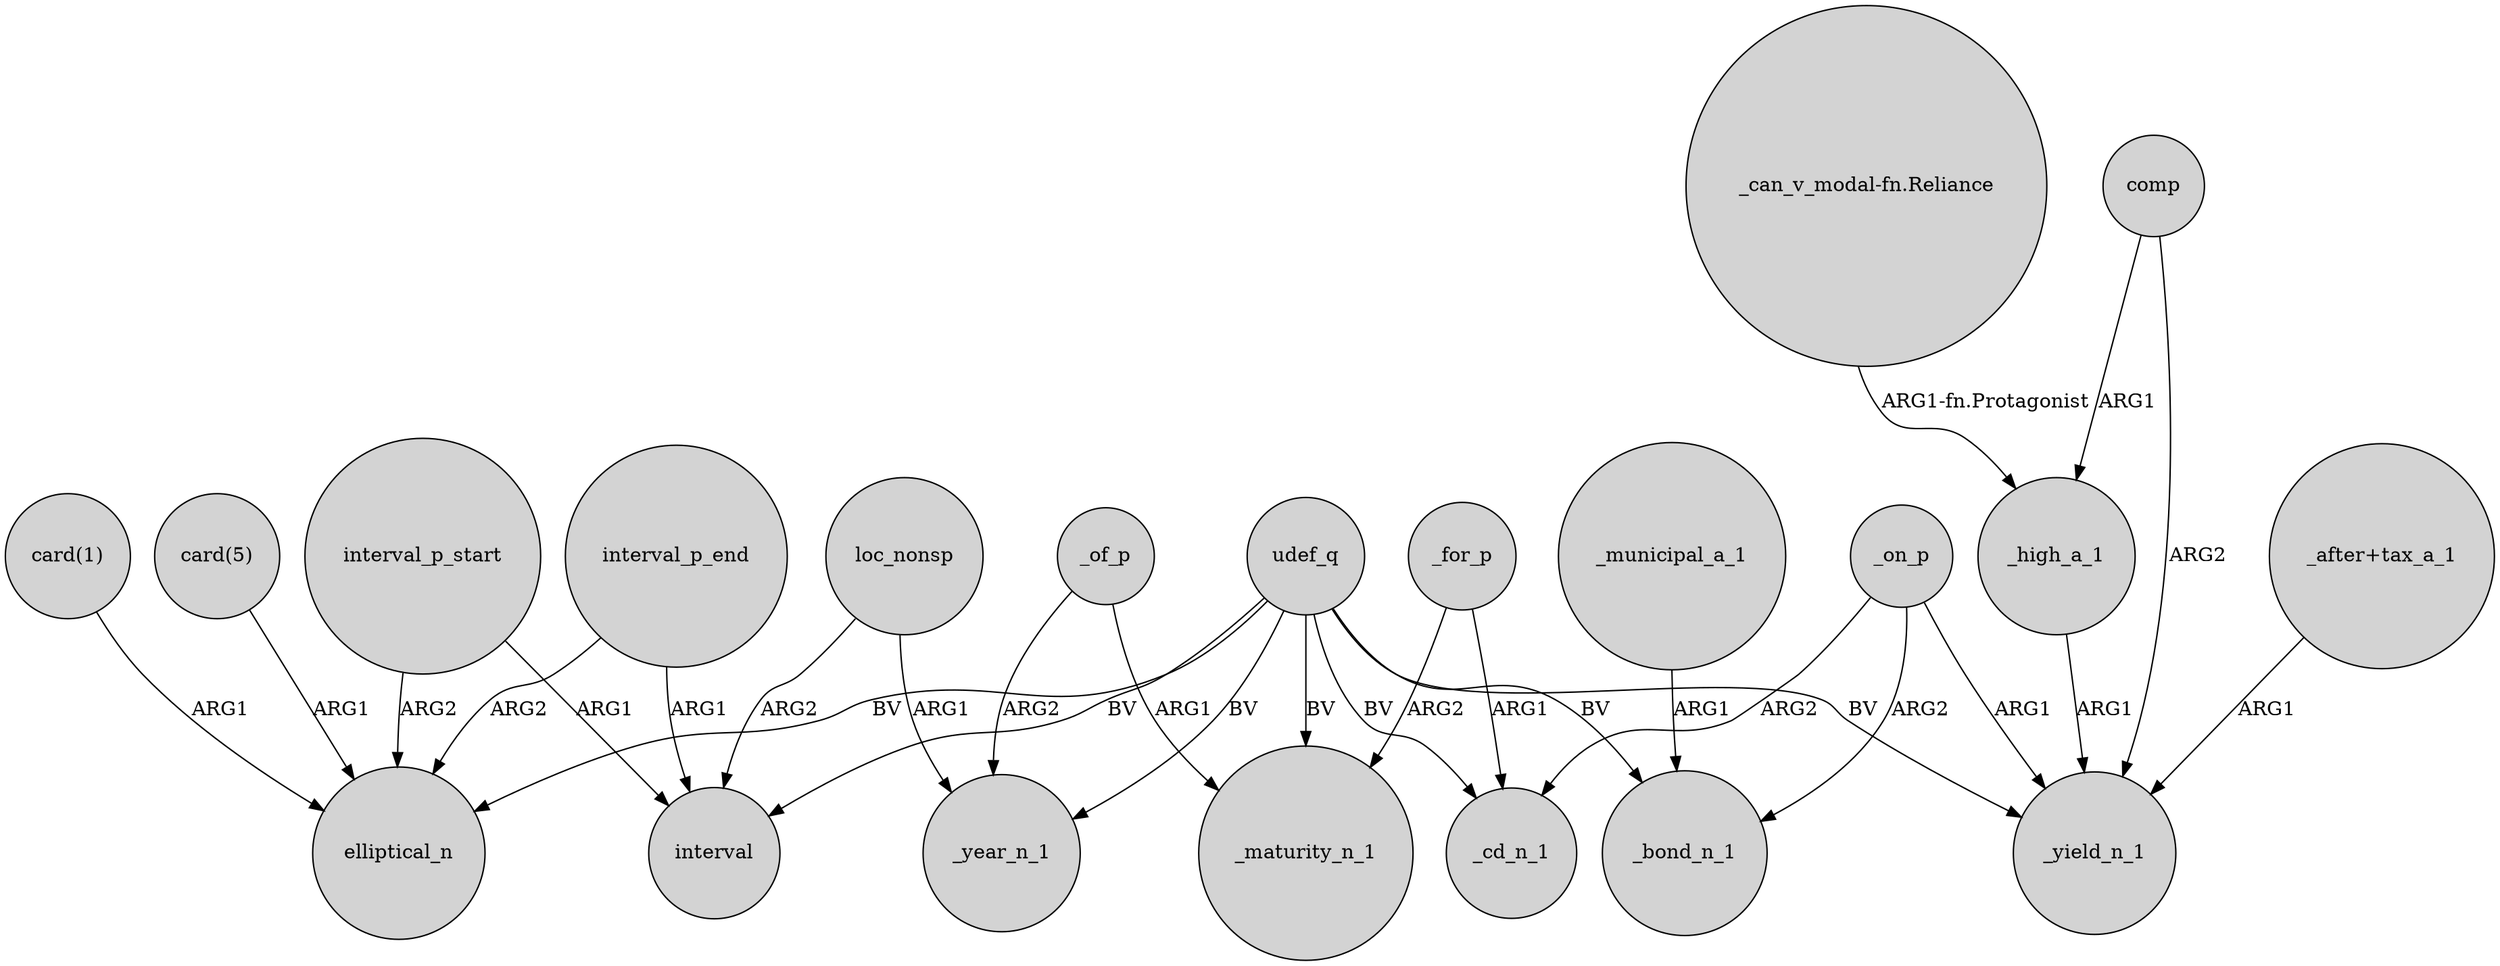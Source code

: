 digraph {
	node [shape=circle style=filled]
	loc_nonsp -> interval [label=ARG2]
	interval_p_end -> elliptical_n [label=ARG2]
	udef_q -> _bond_n_1 [label=BV]
	_of_p -> _maturity_n_1 [label=ARG1]
	_on_p -> _bond_n_1 [label=ARG2]
	_of_p -> _year_n_1 [label=ARG2]
	loc_nonsp -> _year_n_1 [label=ARG1]
	interval_p_start -> elliptical_n [label=ARG2]
	udef_q -> interval [label=BV]
	"card(5)" -> elliptical_n [label=ARG1]
	interval_p_start -> interval [label=ARG1]
	comp -> _yield_n_1 [label=ARG2]
	_for_p -> _cd_n_1 [label=ARG1]
	udef_q -> _maturity_n_1 [label=BV]
	"card(1)" -> elliptical_n [label=ARG1]
	_on_p -> _yield_n_1 [label=ARG1]
	_on_p -> _cd_n_1 [label=ARG2]
	comp -> _high_a_1 [label=ARG1]
	"_can_v_modal-fn.Reliance" -> _high_a_1 [label="ARG1-fn.Protagonist"]
	udef_q -> _yield_n_1 [label=BV]
	_for_p -> _maturity_n_1 [label=ARG2]
	interval_p_end -> interval [label=ARG1]
	udef_q -> _cd_n_1 [label=BV]
	_high_a_1 -> _yield_n_1 [label=ARG1]
	"_after+tax_a_1" -> _yield_n_1 [label=ARG1]
	_municipal_a_1 -> _bond_n_1 [label=ARG1]
	udef_q -> _year_n_1 [label=BV]
	udef_q -> elliptical_n [label=BV]
}
